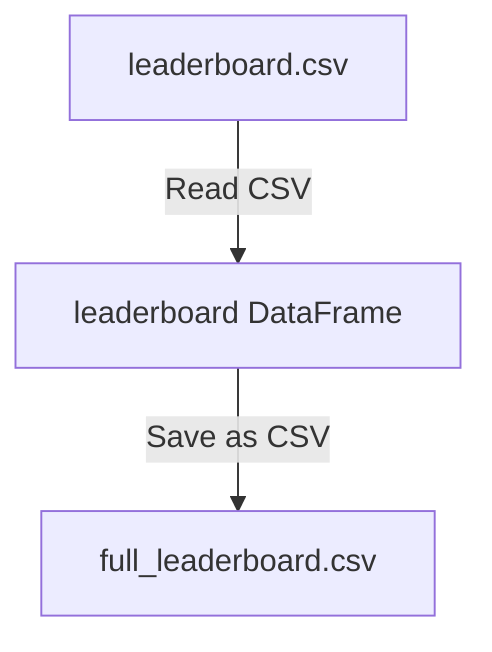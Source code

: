 flowchart TD
    A[leaderboard.csv] -->|Read CSV| B[leaderboard DataFrame]
    %% A: This node represents the source CSV file containing the leaderboard data.
    B -->|Save as CSV| C[full_leaderboard.csv]
    %% B: This node represents the DataFrame created from the leaderboard data.
    %% C: This node represents the final CSV file where the DataFrame data is saved.